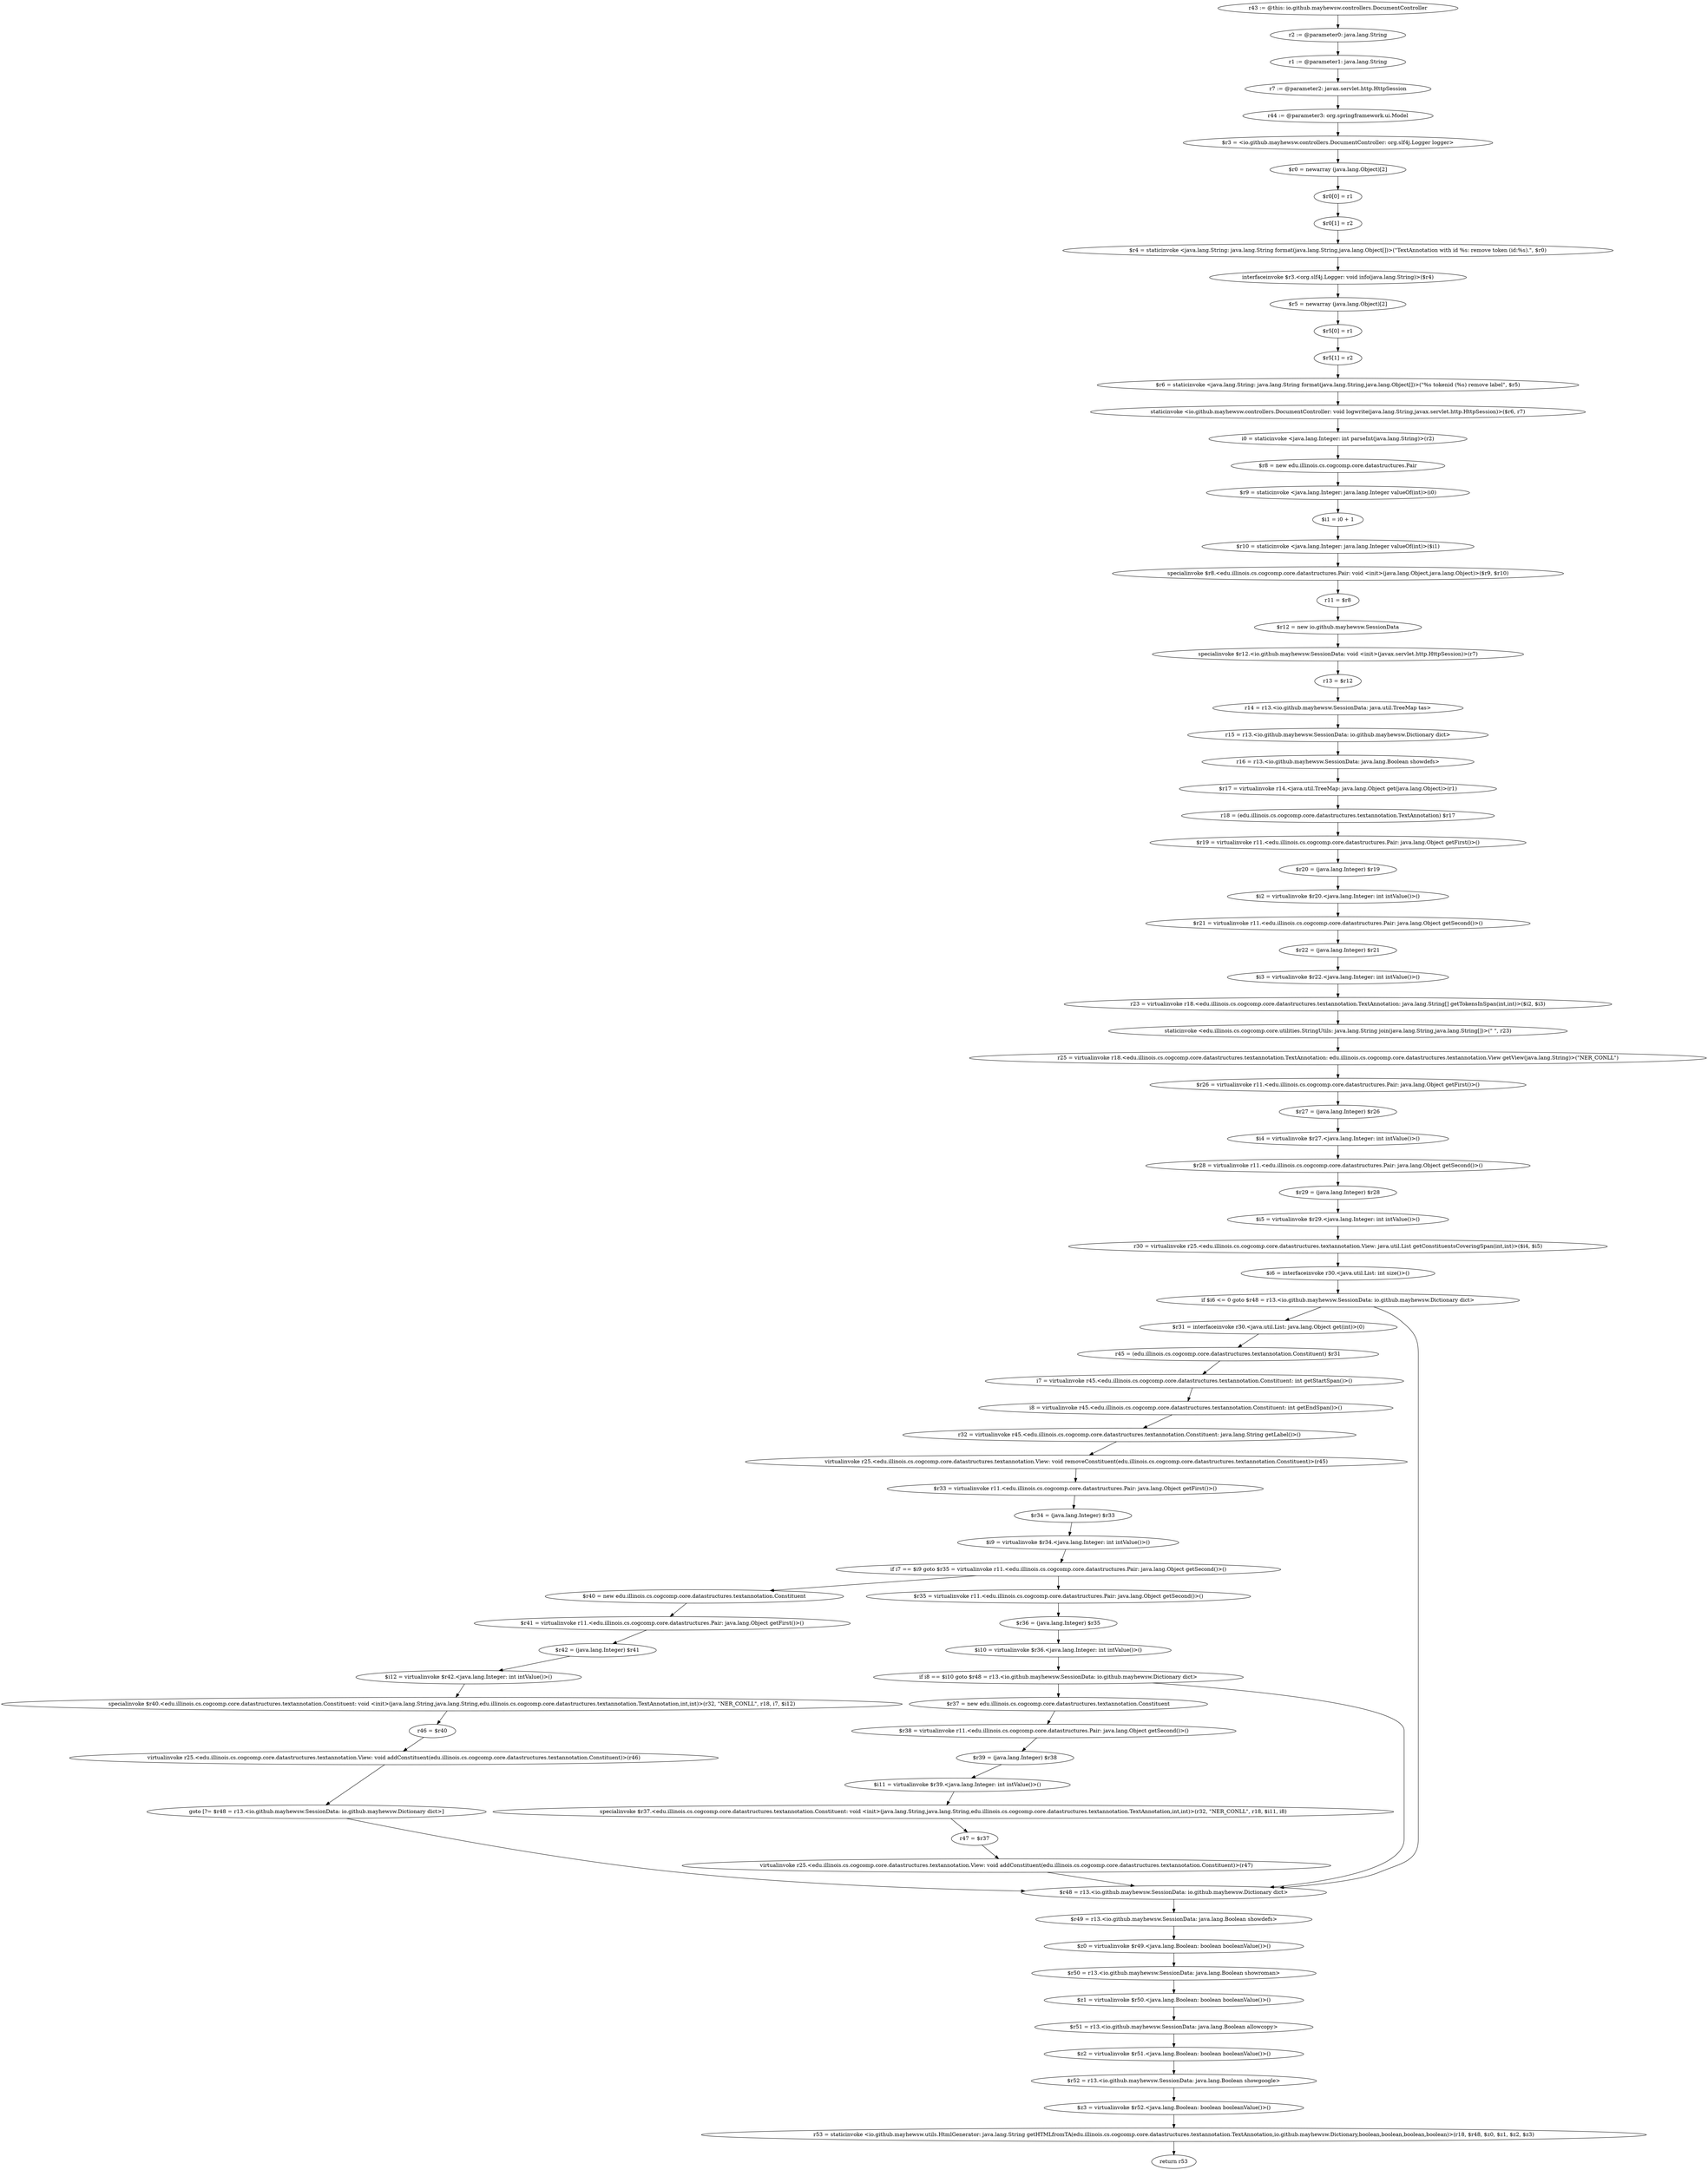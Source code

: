 digraph "unitGraph" {
    "r43 := @this: io.github.mayhewsw.controllers.DocumentController"
    "r2 := @parameter0: java.lang.String"
    "r1 := @parameter1: java.lang.String"
    "r7 := @parameter2: javax.servlet.http.HttpSession"
    "r44 := @parameter3: org.springframework.ui.Model"
    "$r3 = <io.github.mayhewsw.controllers.DocumentController: org.slf4j.Logger logger>"
    "$r0 = newarray (java.lang.Object)[2]"
    "$r0[0] = r1"
    "$r0[1] = r2"
    "$r4 = staticinvoke <java.lang.String: java.lang.String format(java.lang.String,java.lang.Object[])>(\"TextAnnotation with id %s: remove token (id:%s).\", $r0)"
    "interfaceinvoke $r3.<org.slf4j.Logger: void info(java.lang.String)>($r4)"
    "$r5 = newarray (java.lang.Object)[2]"
    "$r5[0] = r1"
    "$r5[1] = r2"
    "$r6 = staticinvoke <java.lang.String: java.lang.String format(java.lang.String,java.lang.Object[])>(\"%s tokenid (%s) remove label\", $r5)"
    "staticinvoke <io.github.mayhewsw.controllers.DocumentController: void logwrite(java.lang.String,javax.servlet.http.HttpSession)>($r6, r7)"
    "i0 = staticinvoke <java.lang.Integer: int parseInt(java.lang.String)>(r2)"
    "$r8 = new edu.illinois.cs.cogcomp.core.datastructures.Pair"
    "$r9 = staticinvoke <java.lang.Integer: java.lang.Integer valueOf(int)>(i0)"
    "$i1 = i0 + 1"
    "$r10 = staticinvoke <java.lang.Integer: java.lang.Integer valueOf(int)>($i1)"
    "specialinvoke $r8.<edu.illinois.cs.cogcomp.core.datastructures.Pair: void <init>(java.lang.Object,java.lang.Object)>($r9, $r10)"
    "r11 = $r8"
    "$r12 = new io.github.mayhewsw.SessionData"
    "specialinvoke $r12.<io.github.mayhewsw.SessionData: void <init>(javax.servlet.http.HttpSession)>(r7)"
    "r13 = $r12"
    "r14 = r13.<io.github.mayhewsw.SessionData: java.util.TreeMap tas>"
    "r15 = r13.<io.github.mayhewsw.SessionData: io.github.mayhewsw.Dictionary dict>"
    "r16 = r13.<io.github.mayhewsw.SessionData: java.lang.Boolean showdefs>"
    "$r17 = virtualinvoke r14.<java.util.TreeMap: java.lang.Object get(java.lang.Object)>(r1)"
    "r18 = (edu.illinois.cs.cogcomp.core.datastructures.textannotation.TextAnnotation) $r17"
    "$r19 = virtualinvoke r11.<edu.illinois.cs.cogcomp.core.datastructures.Pair: java.lang.Object getFirst()>()"
    "$r20 = (java.lang.Integer) $r19"
    "$i2 = virtualinvoke $r20.<java.lang.Integer: int intValue()>()"
    "$r21 = virtualinvoke r11.<edu.illinois.cs.cogcomp.core.datastructures.Pair: java.lang.Object getSecond()>()"
    "$r22 = (java.lang.Integer) $r21"
    "$i3 = virtualinvoke $r22.<java.lang.Integer: int intValue()>()"
    "r23 = virtualinvoke r18.<edu.illinois.cs.cogcomp.core.datastructures.textannotation.TextAnnotation: java.lang.String[] getTokensInSpan(int,int)>($i2, $i3)"
    "staticinvoke <edu.illinois.cs.cogcomp.core.utilities.StringUtils: java.lang.String join(java.lang.String,java.lang.String[])>(\" \", r23)"
    "r25 = virtualinvoke r18.<edu.illinois.cs.cogcomp.core.datastructures.textannotation.TextAnnotation: edu.illinois.cs.cogcomp.core.datastructures.textannotation.View getView(java.lang.String)>(\"NER_CONLL\")"
    "$r26 = virtualinvoke r11.<edu.illinois.cs.cogcomp.core.datastructures.Pair: java.lang.Object getFirst()>()"
    "$r27 = (java.lang.Integer) $r26"
    "$i4 = virtualinvoke $r27.<java.lang.Integer: int intValue()>()"
    "$r28 = virtualinvoke r11.<edu.illinois.cs.cogcomp.core.datastructures.Pair: java.lang.Object getSecond()>()"
    "$r29 = (java.lang.Integer) $r28"
    "$i5 = virtualinvoke $r29.<java.lang.Integer: int intValue()>()"
    "r30 = virtualinvoke r25.<edu.illinois.cs.cogcomp.core.datastructures.textannotation.View: java.util.List getConstituentsCoveringSpan(int,int)>($i4, $i5)"
    "$i6 = interfaceinvoke r30.<java.util.List: int size()>()"
    "if $i6 <= 0 goto $r48 = r13.<io.github.mayhewsw.SessionData: io.github.mayhewsw.Dictionary dict>"
    "$r31 = interfaceinvoke r30.<java.util.List: java.lang.Object get(int)>(0)"
    "r45 = (edu.illinois.cs.cogcomp.core.datastructures.textannotation.Constituent) $r31"
    "i7 = virtualinvoke r45.<edu.illinois.cs.cogcomp.core.datastructures.textannotation.Constituent: int getStartSpan()>()"
    "i8 = virtualinvoke r45.<edu.illinois.cs.cogcomp.core.datastructures.textannotation.Constituent: int getEndSpan()>()"
    "r32 = virtualinvoke r45.<edu.illinois.cs.cogcomp.core.datastructures.textannotation.Constituent: java.lang.String getLabel()>()"
    "virtualinvoke r25.<edu.illinois.cs.cogcomp.core.datastructures.textannotation.View: void removeConstituent(edu.illinois.cs.cogcomp.core.datastructures.textannotation.Constituent)>(r45)"
    "$r33 = virtualinvoke r11.<edu.illinois.cs.cogcomp.core.datastructures.Pair: java.lang.Object getFirst()>()"
    "$r34 = (java.lang.Integer) $r33"
    "$i9 = virtualinvoke $r34.<java.lang.Integer: int intValue()>()"
    "if i7 == $i9 goto $r35 = virtualinvoke r11.<edu.illinois.cs.cogcomp.core.datastructures.Pair: java.lang.Object getSecond()>()"
    "$r40 = new edu.illinois.cs.cogcomp.core.datastructures.textannotation.Constituent"
    "$r41 = virtualinvoke r11.<edu.illinois.cs.cogcomp.core.datastructures.Pair: java.lang.Object getFirst()>()"
    "$r42 = (java.lang.Integer) $r41"
    "$i12 = virtualinvoke $r42.<java.lang.Integer: int intValue()>()"
    "specialinvoke $r40.<edu.illinois.cs.cogcomp.core.datastructures.textannotation.Constituent: void <init>(java.lang.String,java.lang.String,edu.illinois.cs.cogcomp.core.datastructures.textannotation.TextAnnotation,int,int)>(r32, \"NER_CONLL\", r18, i7, $i12)"
    "r46 = $r40"
    "virtualinvoke r25.<edu.illinois.cs.cogcomp.core.datastructures.textannotation.View: void addConstituent(edu.illinois.cs.cogcomp.core.datastructures.textannotation.Constituent)>(r46)"
    "goto [?= $r48 = r13.<io.github.mayhewsw.SessionData: io.github.mayhewsw.Dictionary dict>]"
    "$r35 = virtualinvoke r11.<edu.illinois.cs.cogcomp.core.datastructures.Pair: java.lang.Object getSecond()>()"
    "$r36 = (java.lang.Integer) $r35"
    "$i10 = virtualinvoke $r36.<java.lang.Integer: int intValue()>()"
    "if i8 == $i10 goto $r48 = r13.<io.github.mayhewsw.SessionData: io.github.mayhewsw.Dictionary dict>"
    "$r37 = new edu.illinois.cs.cogcomp.core.datastructures.textannotation.Constituent"
    "$r38 = virtualinvoke r11.<edu.illinois.cs.cogcomp.core.datastructures.Pair: java.lang.Object getSecond()>()"
    "$r39 = (java.lang.Integer) $r38"
    "$i11 = virtualinvoke $r39.<java.lang.Integer: int intValue()>()"
    "specialinvoke $r37.<edu.illinois.cs.cogcomp.core.datastructures.textannotation.Constituent: void <init>(java.lang.String,java.lang.String,edu.illinois.cs.cogcomp.core.datastructures.textannotation.TextAnnotation,int,int)>(r32, \"NER_CONLL\", r18, $i11, i8)"
    "r47 = $r37"
    "virtualinvoke r25.<edu.illinois.cs.cogcomp.core.datastructures.textannotation.View: void addConstituent(edu.illinois.cs.cogcomp.core.datastructures.textannotation.Constituent)>(r47)"
    "$r48 = r13.<io.github.mayhewsw.SessionData: io.github.mayhewsw.Dictionary dict>"
    "$r49 = r13.<io.github.mayhewsw.SessionData: java.lang.Boolean showdefs>"
    "$z0 = virtualinvoke $r49.<java.lang.Boolean: boolean booleanValue()>()"
    "$r50 = r13.<io.github.mayhewsw.SessionData: java.lang.Boolean showroman>"
    "$z1 = virtualinvoke $r50.<java.lang.Boolean: boolean booleanValue()>()"
    "$r51 = r13.<io.github.mayhewsw.SessionData: java.lang.Boolean allowcopy>"
    "$z2 = virtualinvoke $r51.<java.lang.Boolean: boolean booleanValue()>()"
    "$r52 = r13.<io.github.mayhewsw.SessionData: java.lang.Boolean showgoogle>"
    "$z3 = virtualinvoke $r52.<java.lang.Boolean: boolean booleanValue()>()"
    "r53 = staticinvoke <io.github.mayhewsw.utils.HtmlGenerator: java.lang.String getHTMLfromTA(edu.illinois.cs.cogcomp.core.datastructures.textannotation.TextAnnotation,io.github.mayhewsw.Dictionary,boolean,boolean,boolean,boolean)>(r18, $r48, $z0, $z1, $z2, $z3)"
    "return r53"
    "r43 := @this: io.github.mayhewsw.controllers.DocumentController"->"r2 := @parameter0: java.lang.String";
    "r2 := @parameter0: java.lang.String"->"r1 := @parameter1: java.lang.String";
    "r1 := @parameter1: java.lang.String"->"r7 := @parameter2: javax.servlet.http.HttpSession";
    "r7 := @parameter2: javax.servlet.http.HttpSession"->"r44 := @parameter3: org.springframework.ui.Model";
    "r44 := @parameter3: org.springframework.ui.Model"->"$r3 = <io.github.mayhewsw.controllers.DocumentController: org.slf4j.Logger logger>";
    "$r3 = <io.github.mayhewsw.controllers.DocumentController: org.slf4j.Logger logger>"->"$r0 = newarray (java.lang.Object)[2]";
    "$r0 = newarray (java.lang.Object)[2]"->"$r0[0] = r1";
    "$r0[0] = r1"->"$r0[1] = r2";
    "$r0[1] = r2"->"$r4 = staticinvoke <java.lang.String: java.lang.String format(java.lang.String,java.lang.Object[])>(\"TextAnnotation with id %s: remove token (id:%s).\", $r0)";
    "$r4 = staticinvoke <java.lang.String: java.lang.String format(java.lang.String,java.lang.Object[])>(\"TextAnnotation with id %s: remove token (id:%s).\", $r0)"->"interfaceinvoke $r3.<org.slf4j.Logger: void info(java.lang.String)>($r4)";
    "interfaceinvoke $r3.<org.slf4j.Logger: void info(java.lang.String)>($r4)"->"$r5 = newarray (java.lang.Object)[2]";
    "$r5 = newarray (java.lang.Object)[2]"->"$r5[0] = r1";
    "$r5[0] = r1"->"$r5[1] = r2";
    "$r5[1] = r2"->"$r6 = staticinvoke <java.lang.String: java.lang.String format(java.lang.String,java.lang.Object[])>(\"%s tokenid (%s) remove label\", $r5)";
    "$r6 = staticinvoke <java.lang.String: java.lang.String format(java.lang.String,java.lang.Object[])>(\"%s tokenid (%s) remove label\", $r5)"->"staticinvoke <io.github.mayhewsw.controllers.DocumentController: void logwrite(java.lang.String,javax.servlet.http.HttpSession)>($r6, r7)";
    "staticinvoke <io.github.mayhewsw.controllers.DocumentController: void logwrite(java.lang.String,javax.servlet.http.HttpSession)>($r6, r7)"->"i0 = staticinvoke <java.lang.Integer: int parseInt(java.lang.String)>(r2)";
    "i0 = staticinvoke <java.lang.Integer: int parseInt(java.lang.String)>(r2)"->"$r8 = new edu.illinois.cs.cogcomp.core.datastructures.Pair";
    "$r8 = new edu.illinois.cs.cogcomp.core.datastructures.Pair"->"$r9 = staticinvoke <java.lang.Integer: java.lang.Integer valueOf(int)>(i0)";
    "$r9 = staticinvoke <java.lang.Integer: java.lang.Integer valueOf(int)>(i0)"->"$i1 = i0 + 1";
    "$i1 = i0 + 1"->"$r10 = staticinvoke <java.lang.Integer: java.lang.Integer valueOf(int)>($i1)";
    "$r10 = staticinvoke <java.lang.Integer: java.lang.Integer valueOf(int)>($i1)"->"specialinvoke $r8.<edu.illinois.cs.cogcomp.core.datastructures.Pair: void <init>(java.lang.Object,java.lang.Object)>($r9, $r10)";
    "specialinvoke $r8.<edu.illinois.cs.cogcomp.core.datastructures.Pair: void <init>(java.lang.Object,java.lang.Object)>($r9, $r10)"->"r11 = $r8";
    "r11 = $r8"->"$r12 = new io.github.mayhewsw.SessionData";
    "$r12 = new io.github.mayhewsw.SessionData"->"specialinvoke $r12.<io.github.mayhewsw.SessionData: void <init>(javax.servlet.http.HttpSession)>(r7)";
    "specialinvoke $r12.<io.github.mayhewsw.SessionData: void <init>(javax.servlet.http.HttpSession)>(r7)"->"r13 = $r12";
    "r13 = $r12"->"r14 = r13.<io.github.mayhewsw.SessionData: java.util.TreeMap tas>";
    "r14 = r13.<io.github.mayhewsw.SessionData: java.util.TreeMap tas>"->"r15 = r13.<io.github.mayhewsw.SessionData: io.github.mayhewsw.Dictionary dict>";
    "r15 = r13.<io.github.mayhewsw.SessionData: io.github.mayhewsw.Dictionary dict>"->"r16 = r13.<io.github.mayhewsw.SessionData: java.lang.Boolean showdefs>";
    "r16 = r13.<io.github.mayhewsw.SessionData: java.lang.Boolean showdefs>"->"$r17 = virtualinvoke r14.<java.util.TreeMap: java.lang.Object get(java.lang.Object)>(r1)";
    "$r17 = virtualinvoke r14.<java.util.TreeMap: java.lang.Object get(java.lang.Object)>(r1)"->"r18 = (edu.illinois.cs.cogcomp.core.datastructures.textannotation.TextAnnotation) $r17";
    "r18 = (edu.illinois.cs.cogcomp.core.datastructures.textannotation.TextAnnotation) $r17"->"$r19 = virtualinvoke r11.<edu.illinois.cs.cogcomp.core.datastructures.Pair: java.lang.Object getFirst()>()";
    "$r19 = virtualinvoke r11.<edu.illinois.cs.cogcomp.core.datastructures.Pair: java.lang.Object getFirst()>()"->"$r20 = (java.lang.Integer) $r19";
    "$r20 = (java.lang.Integer) $r19"->"$i2 = virtualinvoke $r20.<java.lang.Integer: int intValue()>()";
    "$i2 = virtualinvoke $r20.<java.lang.Integer: int intValue()>()"->"$r21 = virtualinvoke r11.<edu.illinois.cs.cogcomp.core.datastructures.Pair: java.lang.Object getSecond()>()";
    "$r21 = virtualinvoke r11.<edu.illinois.cs.cogcomp.core.datastructures.Pair: java.lang.Object getSecond()>()"->"$r22 = (java.lang.Integer) $r21";
    "$r22 = (java.lang.Integer) $r21"->"$i3 = virtualinvoke $r22.<java.lang.Integer: int intValue()>()";
    "$i3 = virtualinvoke $r22.<java.lang.Integer: int intValue()>()"->"r23 = virtualinvoke r18.<edu.illinois.cs.cogcomp.core.datastructures.textannotation.TextAnnotation: java.lang.String[] getTokensInSpan(int,int)>($i2, $i3)";
    "r23 = virtualinvoke r18.<edu.illinois.cs.cogcomp.core.datastructures.textannotation.TextAnnotation: java.lang.String[] getTokensInSpan(int,int)>($i2, $i3)"->"staticinvoke <edu.illinois.cs.cogcomp.core.utilities.StringUtils: java.lang.String join(java.lang.String,java.lang.String[])>(\" \", r23)";
    "staticinvoke <edu.illinois.cs.cogcomp.core.utilities.StringUtils: java.lang.String join(java.lang.String,java.lang.String[])>(\" \", r23)"->"r25 = virtualinvoke r18.<edu.illinois.cs.cogcomp.core.datastructures.textannotation.TextAnnotation: edu.illinois.cs.cogcomp.core.datastructures.textannotation.View getView(java.lang.String)>(\"NER_CONLL\")";
    "r25 = virtualinvoke r18.<edu.illinois.cs.cogcomp.core.datastructures.textannotation.TextAnnotation: edu.illinois.cs.cogcomp.core.datastructures.textannotation.View getView(java.lang.String)>(\"NER_CONLL\")"->"$r26 = virtualinvoke r11.<edu.illinois.cs.cogcomp.core.datastructures.Pair: java.lang.Object getFirst()>()";
    "$r26 = virtualinvoke r11.<edu.illinois.cs.cogcomp.core.datastructures.Pair: java.lang.Object getFirst()>()"->"$r27 = (java.lang.Integer) $r26";
    "$r27 = (java.lang.Integer) $r26"->"$i4 = virtualinvoke $r27.<java.lang.Integer: int intValue()>()";
    "$i4 = virtualinvoke $r27.<java.lang.Integer: int intValue()>()"->"$r28 = virtualinvoke r11.<edu.illinois.cs.cogcomp.core.datastructures.Pair: java.lang.Object getSecond()>()";
    "$r28 = virtualinvoke r11.<edu.illinois.cs.cogcomp.core.datastructures.Pair: java.lang.Object getSecond()>()"->"$r29 = (java.lang.Integer) $r28";
    "$r29 = (java.lang.Integer) $r28"->"$i5 = virtualinvoke $r29.<java.lang.Integer: int intValue()>()";
    "$i5 = virtualinvoke $r29.<java.lang.Integer: int intValue()>()"->"r30 = virtualinvoke r25.<edu.illinois.cs.cogcomp.core.datastructures.textannotation.View: java.util.List getConstituentsCoveringSpan(int,int)>($i4, $i5)";
    "r30 = virtualinvoke r25.<edu.illinois.cs.cogcomp.core.datastructures.textannotation.View: java.util.List getConstituentsCoveringSpan(int,int)>($i4, $i5)"->"$i6 = interfaceinvoke r30.<java.util.List: int size()>()";
    "$i6 = interfaceinvoke r30.<java.util.List: int size()>()"->"if $i6 <= 0 goto $r48 = r13.<io.github.mayhewsw.SessionData: io.github.mayhewsw.Dictionary dict>";
    "if $i6 <= 0 goto $r48 = r13.<io.github.mayhewsw.SessionData: io.github.mayhewsw.Dictionary dict>"->"$r31 = interfaceinvoke r30.<java.util.List: java.lang.Object get(int)>(0)";
    "if $i6 <= 0 goto $r48 = r13.<io.github.mayhewsw.SessionData: io.github.mayhewsw.Dictionary dict>"->"$r48 = r13.<io.github.mayhewsw.SessionData: io.github.mayhewsw.Dictionary dict>";
    "$r31 = interfaceinvoke r30.<java.util.List: java.lang.Object get(int)>(0)"->"r45 = (edu.illinois.cs.cogcomp.core.datastructures.textannotation.Constituent) $r31";
    "r45 = (edu.illinois.cs.cogcomp.core.datastructures.textannotation.Constituent) $r31"->"i7 = virtualinvoke r45.<edu.illinois.cs.cogcomp.core.datastructures.textannotation.Constituent: int getStartSpan()>()";
    "i7 = virtualinvoke r45.<edu.illinois.cs.cogcomp.core.datastructures.textannotation.Constituent: int getStartSpan()>()"->"i8 = virtualinvoke r45.<edu.illinois.cs.cogcomp.core.datastructures.textannotation.Constituent: int getEndSpan()>()";
    "i8 = virtualinvoke r45.<edu.illinois.cs.cogcomp.core.datastructures.textannotation.Constituent: int getEndSpan()>()"->"r32 = virtualinvoke r45.<edu.illinois.cs.cogcomp.core.datastructures.textannotation.Constituent: java.lang.String getLabel()>()";
    "r32 = virtualinvoke r45.<edu.illinois.cs.cogcomp.core.datastructures.textannotation.Constituent: java.lang.String getLabel()>()"->"virtualinvoke r25.<edu.illinois.cs.cogcomp.core.datastructures.textannotation.View: void removeConstituent(edu.illinois.cs.cogcomp.core.datastructures.textannotation.Constituent)>(r45)";
    "virtualinvoke r25.<edu.illinois.cs.cogcomp.core.datastructures.textannotation.View: void removeConstituent(edu.illinois.cs.cogcomp.core.datastructures.textannotation.Constituent)>(r45)"->"$r33 = virtualinvoke r11.<edu.illinois.cs.cogcomp.core.datastructures.Pair: java.lang.Object getFirst()>()";
    "$r33 = virtualinvoke r11.<edu.illinois.cs.cogcomp.core.datastructures.Pair: java.lang.Object getFirst()>()"->"$r34 = (java.lang.Integer) $r33";
    "$r34 = (java.lang.Integer) $r33"->"$i9 = virtualinvoke $r34.<java.lang.Integer: int intValue()>()";
    "$i9 = virtualinvoke $r34.<java.lang.Integer: int intValue()>()"->"if i7 == $i9 goto $r35 = virtualinvoke r11.<edu.illinois.cs.cogcomp.core.datastructures.Pair: java.lang.Object getSecond()>()";
    "if i7 == $i9 goto $r35 = virtualinvoke r11.<edu.illinois.cs.cogcomp.core.datastructures.Pair: java.lang.Object getSecond()>()"->"$r40 = new edu.illinois.cs.cogcomp.core.datastructures.textannotation.Constituent";
    "if i7 == $i9 goto $r35 = virtualinvoke r11.<edu.illinois.cs.cogcomp.core.datastructures.Pair: java.lang.Object getSecond()>()"->"$r35 = virtualinvoke r11.<edu.illinois.cs.cogcomp.core.datastructures.Pair: java.lang.Object getSecond()>()";
    "$r40 = new edu.illinois.cs.cogcomp.core.datastructures.textannotation.Constituent"->"$r41 = virtualinvoke r11.<edu.illinois.cs.cogcomp.core.datastructures.Pair: java.lang.Object getFirst()>()";
    "$r41 = virtualinvoke r11.<edu.illinois.cs.cogcomp.core.datastructures.Pair: java.lang.Object getFirst()>()"->"$r42 = (java.lang.Integer) $r41";
    "$r42 = (java.lang.Integer) $r41"->"$i12 = virtualinvoke $r42.<java.lang.Integer: int intValue()>()";
    "$i12 = virtualinvoke $r42.<java.lang.Integer: int intValue()>()"->"specialinvoke $r40.<edu.illinois.cs.cogcomp.core.datastructures.textannotation.Constituent: void <init>(java.lang.String,java.lang.String,edu.illinois.cs.cogcomp.core.datastructures.textannotation.TextAnnotation,int,int)>(r32, \"NER_CONLL\", r18, i7, $i12)";
    "specialinvoke $r40.<edu.illinois.cs.cogcomp.core.datastructures.textannotation.Constituent: void <init>(java.lang.String,java.lang.String,edu.illinois.cs.cogcomp.core.datastructures.textannotation.TextAnnotation,int,int)>(r32, \"NER_CONLL\", r18, i7, $i12)"->"r46 = $r40";
    "r46 = $r40"->"virtualinvoke r25.<edu.illinois.cs.cogcomp.core.datastructures.textannotation.View: void addConstituent(edu.illinois.cs.cogcomp.core.datastructures.textannotation.Constituent)>(r46)";
    "virtualinvoke r25.<edu.illinois.cs.cogcomp.core.datastructures.textannotation.View: void addConstituent(edu.illinois.cs.cogcomp.core.datastructures.textannotation.Constituent)>(r46)"->"goto [?= $r48 = r13.<io.github.mayhewsw.SessionData: io.github.mayhewsw.Dictionary dict>]";
    "goto [?= $r48 = r13.<io.github.mayhewsw.SessionData: io.github.mayhewsw.Dictionary dict>]"->"$r48 = r13.<io.github.mayhewsw.SessionData: io.github.mayhewsw.Dictionary dict>";
    "$r35 = virtualinvoke r11.<edu.illinois.cs.cogcomp.core.datastructures.Pair: java.lang.Object getSecond()>()"->"$r36 = (java.lang.Integer) $r35";
    "$r36 = (java.lang.Integer) $r35"->"$i10 = virtualinvoke $r36.<java.lang.Integer: int intValue()>()";
    "$i10 = virtualinvoke $r36.<java.lang.Integer: int intValue()>()"->"if i8 == $i10 goto $r48 = r13.<io.github.mayhewsw.SessionData: io.github.mayhewsw.Dictionary dict>";
    "if i8 == $i10 goto $r48 = r13.<io.github.mayhewsw.SessionData: io.github.mayhewsw.Dictionary dict>"->"$r37 = new edu.illinois.cs.cogcomp.core.datastructures.textannotation.Constituent";
    "if i8 == $i10 goto $r48 = r13.<io.github.mayhewsw.SessionData: io.github.mayhewsw.Dictionary dict>"->"$r48 = r13.<io.github.mayhewsw.SessionData: io.github.mayhewsw.Dictionary dict>";
    "$r37 = new edu.illinois.cs.cogcomp.core.datastructures.textannotation.Constituent"->"$r38 = virtualinvoke r11.<edu.illinois.cs.cogcomp.core.datastructures.Pair: java.lang.Object getSecond()>()";
    "$r38 = virtualinvoke r11.<edu.illinois.cs.cogcomp.core.datastructures.Pair: java.lang.Object getSecond()>()"->"$r39 = (java.lang.Integer) $r38";
    "$r39 = (java.lang.Integer) $r38"->"$i11 = virtualinvoke $r39.<java.lang.Integer: int intValue()>()";
    "$i11 = virtualinvoke $r39.<java.lang.Integer: int intValue()>()"->"specialinvoke $r37.<edu.illinois.cs.cogcomp.core.datastructures.textannotation.Constituent: void <init>(java.lang.String,java.lang.String,edu.illinois.cs.cogcomp.core.datastructures.textannotation.TextAnnotation,int,int)>(r32, \"NER_CONLL\", r18, $i11, i8)";
    "specialinvoke $r37.<edu.illinois.cs.cogcomp.core.datastructures.textannotation.Constituent: void <init>(java.lang.String,java.lang.String,edu.illinois.cs.cogcomp.core.datastructures.textannotation.TextAnnotation,int,int)>(r32, \"NER_CONLL\", r18, $i11, i8)"->"r47 = $r37";
    "r47 = $r37"->"virtualinvoke r25.<edu.illinois.cs.cogcomp.core.datastructures.textannotation.View: void addConstituent(edu.illinois.cs.cogcomp.core.datastructures.textannotation.Constituent)>(r47)";
    "virtualinvoke r25.<edu.illinois.cs.cogcomp.core.datastructures.textannotation.View: void addConstituent(edu.illinois.cs.cogcomp.core.datastructures.textannotation.Constituent)>(r47)"->"$r48 = r13.<io.github.mayhewsw.SessionData: io.github.mayhewsw.Dictionary dict>";
    "$r48 = r13.<io.github.mayhewsw.SessionData: io.github.mayhewsw.Dictionary dict>"->"$r49 = r13.<io.github.mayhewsw.SessionData: java.lang.Boolean showdefs>";
    "$r49 = r13.<io.github.mayhewsw.SessionData: java.lang.Boolean showdefs>"->"$z0 = virtualinvoke $r49.<java.lang.Boolean: boolean booleanValue()>()";
    "$z0 = virtualinvoke $r49.<java.lang.Boolean: boolean booleanValue()>()"->"$r50 = r13.<io.github.mayhewsw.SessionData: java.lang.Boolean showroman>";
    "$r50 = r13.<io.github.mayhewsw.SessionData: java.lang.Boolean showroman>"->"$z1 = virtualinvoke $r50.<java.lang.Boolean: boolean booleanValue()>()";
    "$z1 = virtualinvoke $r50.<java.lang.Boolean: boolean booleanValue()>()"->"$r51 = r13.<io.github.mayhewsw.SessionData: java.lang.Boolean allowcopy>";
    "$r51 = r13.<io.github.mayhewsw.SessionData: java.lang.Boolean allowcopy>"->"$z2 = virtualinvoke $r51.<java.lang.Boolean: boolean booleanValue()>()";
    "$z2 = virtualinvoke $r51.<java.lang.Boolean: boolean booleanValue()>()"->"$r52 = r13.<io.github.mayhewsw.SessionData: java.lang.Boolean showgoogle>";
    "$r52 = r13.<io.github.mayhewsw.SessionData: java.lang.Boolean showgoogle>"->"$z3 = virtualinvoke $r52.<java.lang.Boolean: boolean booleanValue()>()";
    "$z3 = virtualinvoke $r52.<java.lang.Boolean: boolean booleanValue()>()"->"r53 = staticinvoke <io.github.mayhewsw.utils.HtmlGenerator: java.lang.String getHTMLfromTA(edu.illinois.cs.cogcomp.core.datastructures.textannotation.TextAnnotation,io.github.mayhewsw.Dictionary,boolean,boolean,boolean,boolean)>(r18, $r48, $z0, $z1, $z2, $z3)";
    "r53 = staticinvoke <io.github.mayhewsw.utils.HtmlGenerator: java.lang.String getHTMLfromTA(edu.illinois.cs.cogcomp.core.datastructures.textannotation.TextAnnotation,io.github.mayhewsw.Dictionary,boolean,boolean,boolean,boolean)>(r18, $r48, $z0, $z1, $z2, $z3)"->"return r53";
}
